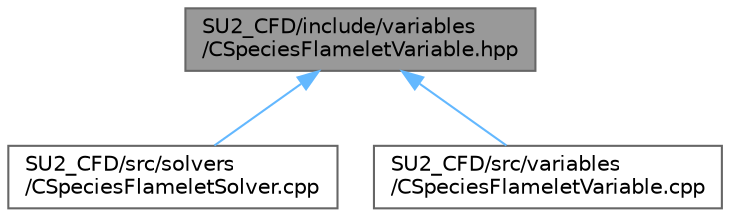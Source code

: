 digraph "SU2_CFD/include/variables/CSpeciesFlameletVariable.hpp"
{
 // LATEX_PDF_SIZE
  bgcolor="transparent";
  edge [fontname=Helvetica,fontsize=10,labelfontname=Helvetica,labelfontsize=10];
  node [fontname=Helvetica,fontsize=10,shape=box,height=0.2,width=0.4];
  Node1 [id="Node000001",label="SU2_CFD/include/variables\l/CSpeciesFlameletVariable.hpp",height=0.2,width=0.4,color="gray40", fillcolor="grey60", style="filled", fontcolor="black",tooltip="Base class for defining the variables of the flamelet transport model."];
  Node1 -> Node2 [id="edge1_Node000001_Node000002",dir="back",color="steelblue1",style="solid",tooltip=" "];
  Node2 [id="Node000002",label="SU2_CFD/src/solvers\l/CSpeciesFlameletSolver.cpp",height=0.2,width=0.4,color="grey40", fillcolor="white", style="filled",URL="$CSpeciesFlameletSolver_8cpp.html",tooltip="Main subroutines of CSpeciesFlameletSolver class."];
  Node1 -> Node3 [id="edge2_Node000001_Node000003",dir="back",color="steelblue1",style="solid",tooltip=" "];
  Node3 [id="Node000003",label="SU2_CFD/src/variables\l/CSpeciesFlameletVariable.cpp",height=0.2,width=0.4,color="grey40", fillcolor="white", style="filled",URL="$CSpeciesFlameletVariable_8cpp.html",tooltip="Definition of the variable fields for the flamelet class."];
}
